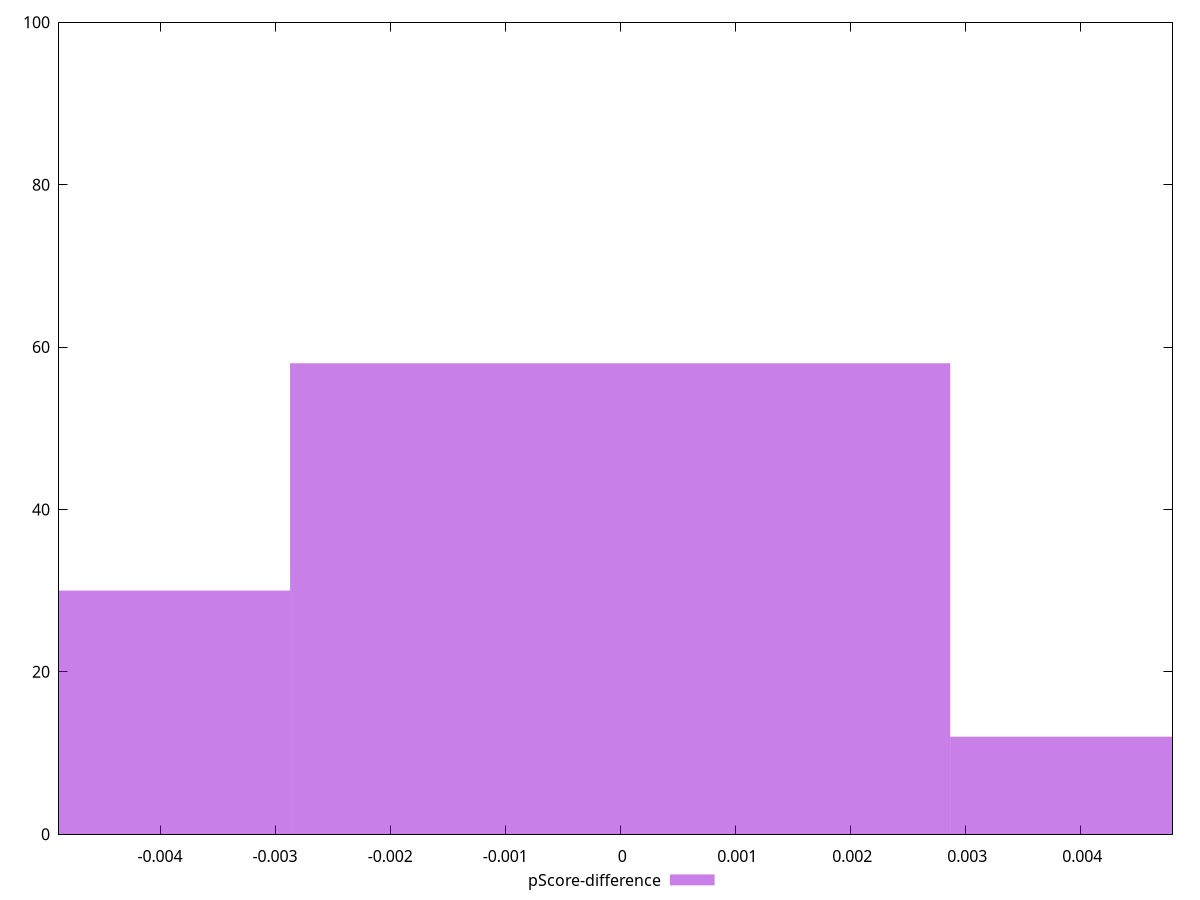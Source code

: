 reset

$pScoreDifference <<EOF
0 58
-0.0057395752086310875 30
0.0057395752086310875 12
EOF

set key outside below
set boxwidth 0.0057395752086310875
set xrange [-0.004878985836143879:0.004802401582831184]
set yrange [0:100]
set trange [0:100]
set style fill transparent solid 0.5 noborder
set terminal svg size 640, 490 enhanced background rgb 'white'
set output "reports/report_00031_2021-02-24T23-18-18.084Z/bootup-time/samples/music/pScore-difference/histogram.svg"

plot $pScoreDifference title "pScore-difference" with boxes

reset
